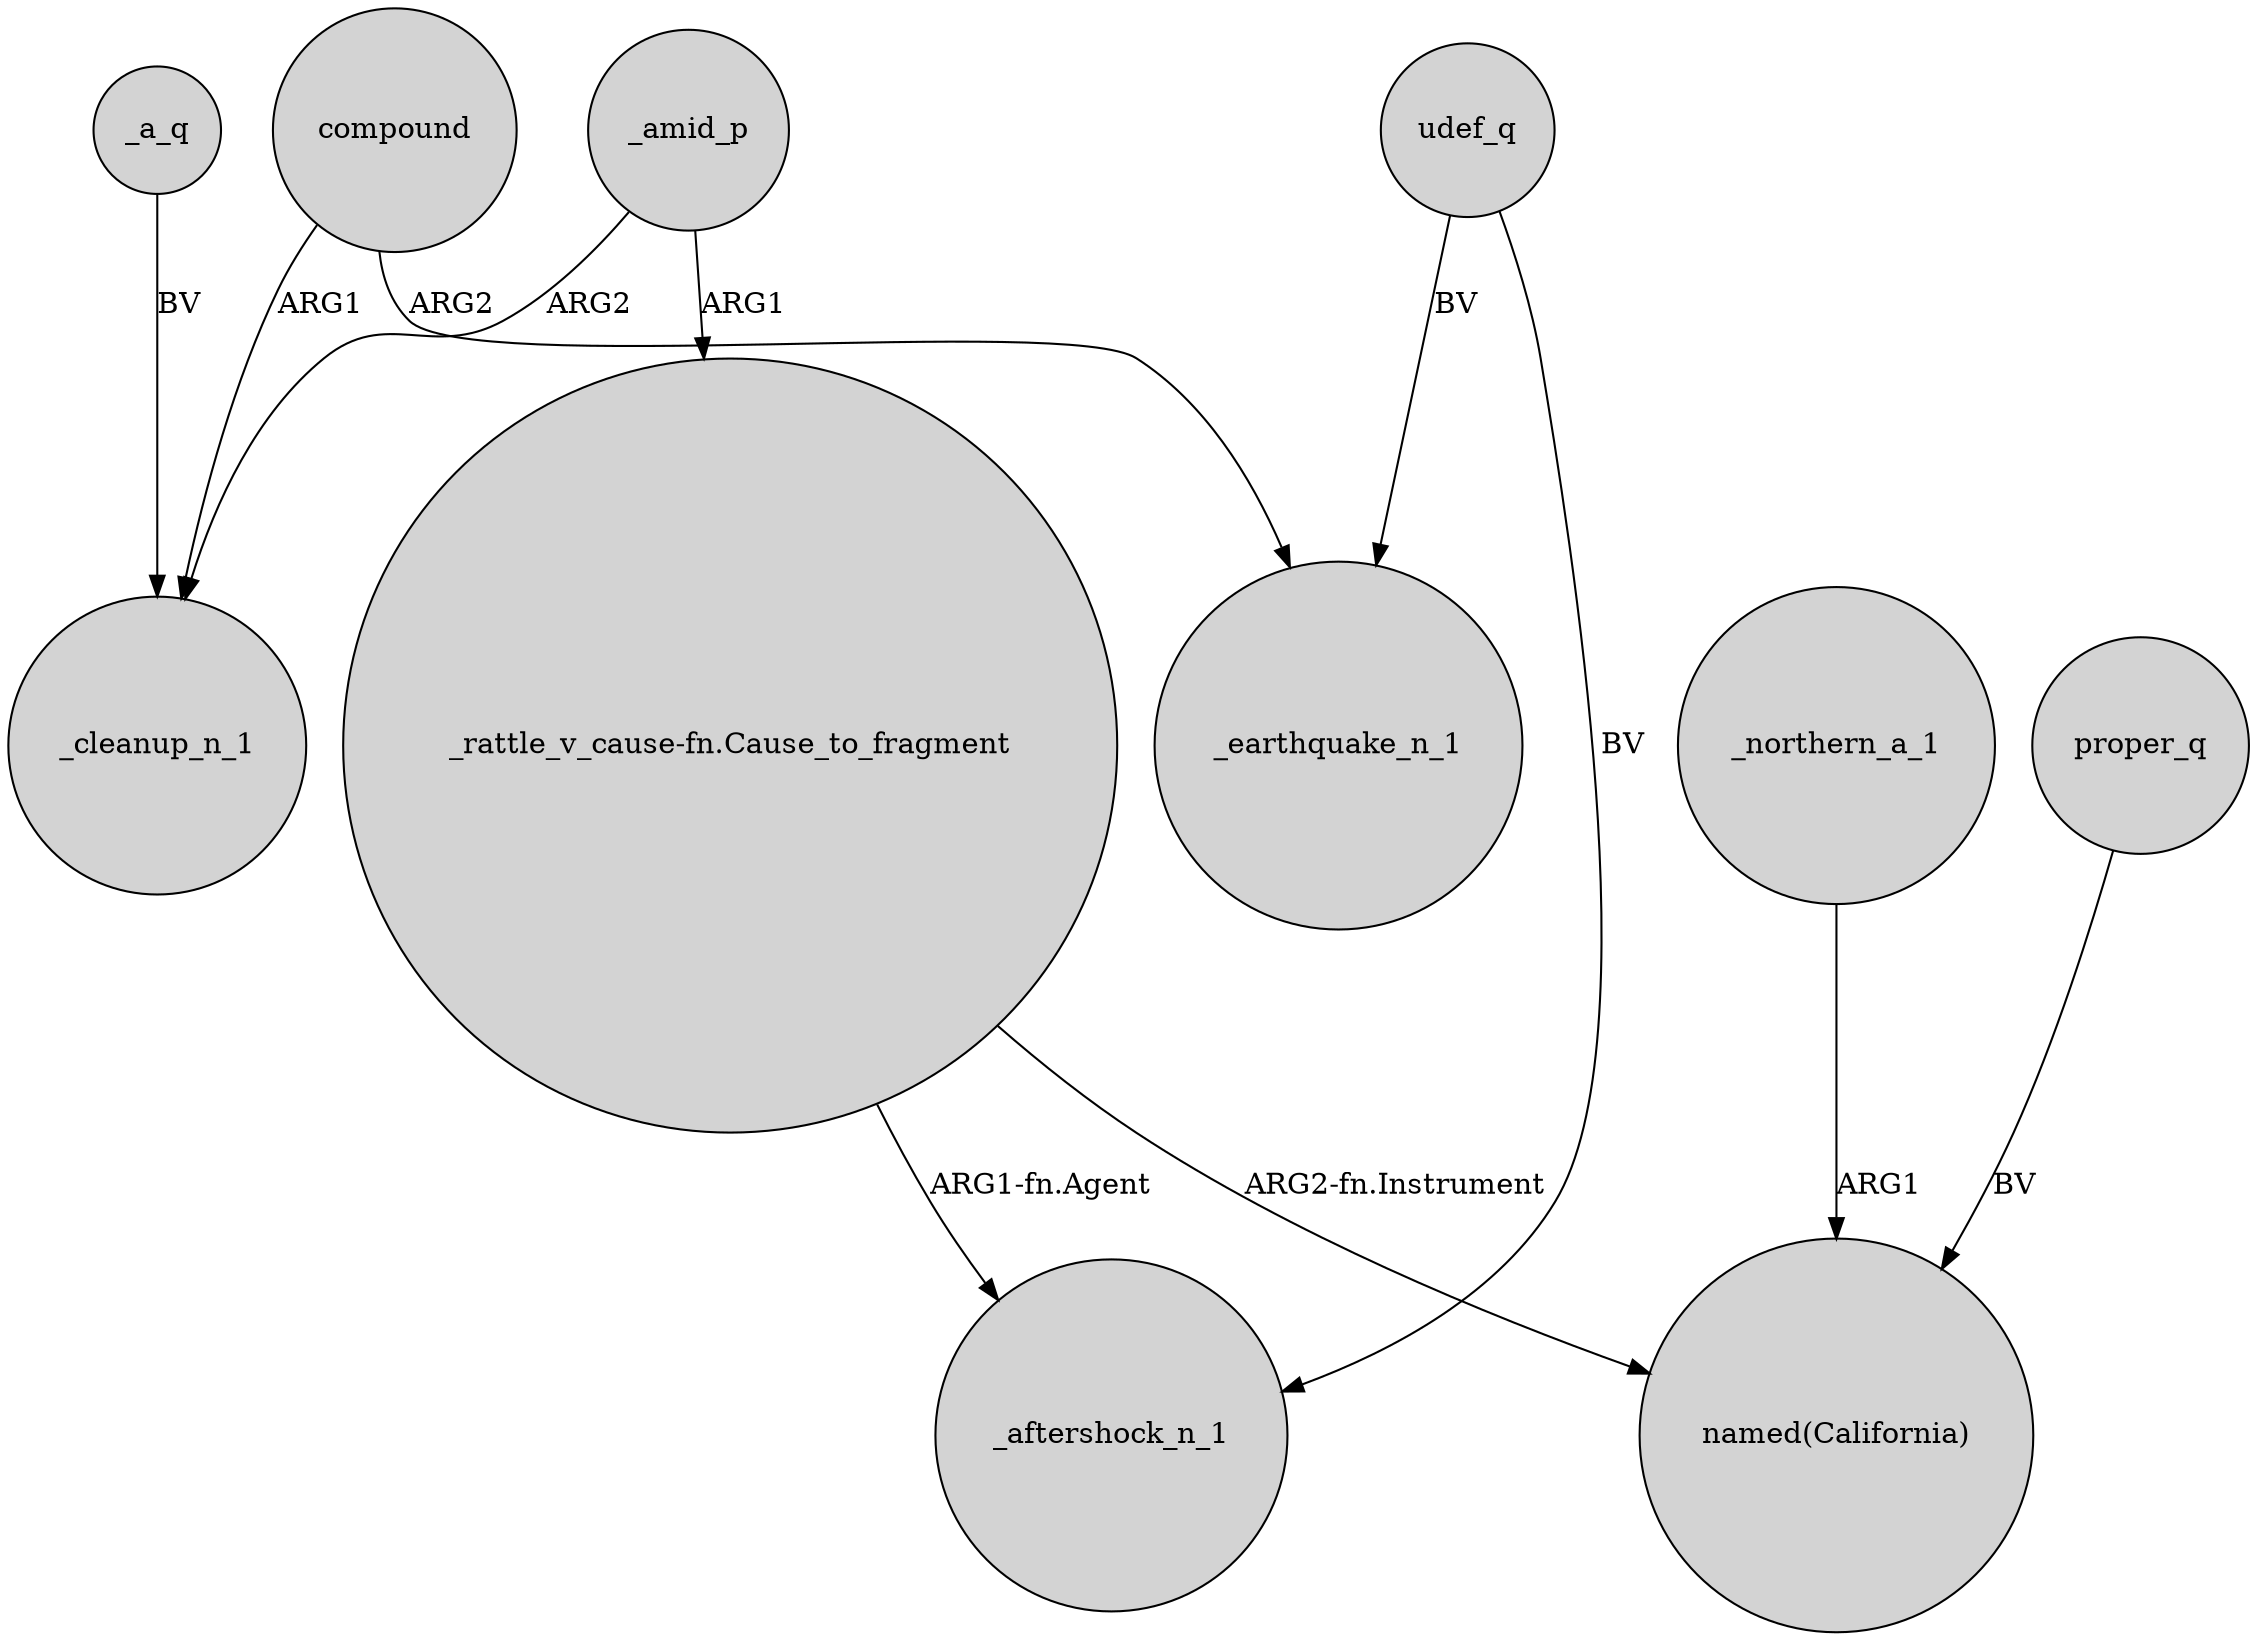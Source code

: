 digraph {
	node [shape=circle style=filled]
	compound -> _cleanup_n_1 [label=ARG1]
	"_rattle_v_cause-fn.Cause_to_fragment" -> _aftershock_n_1 [label="ARG1-fn.Agent"]
	"_rattle_v_cause-fn.Cause_to_fragment" -> "named(California)" [label="ARG2-fn.Instrument"]
	_a_q -> _cleanup_n_1 [label=BV]
	proper_q -> "named(California)" [label=BV]
	udef_q -> _aftershock_n_1 [label=BV]
	udef_q -> _earthquake_n_1 [label=BV]
	_amid_p -> "_rattle_v_cause-fn.Cause_to_fragment" [label=ARG1]
	_amid_p -> _cleanup_n_1 [label=ARG2]
	_northern_a_1 -> "named(California)" [label=ARG1]
	compound -> _earthquake_n_1 [label=ARG2]
}
